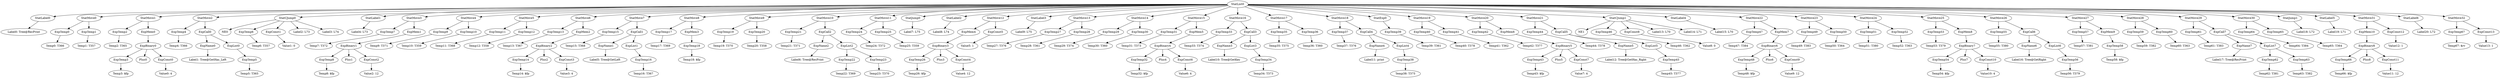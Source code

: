 digraph {
	ordering = out;
	ExpConst13 -> "Value13: 1";
	StatMove32 -> ExpTemp67;
	StatMove32 -> ExpConst13;
	ExpConst12 -> "Value12: 1";
	ExpBinary8 -> ExpTemp66;
	ExpBinary8 -> Plus8;
	ExpBinary8 -> ExpConst11;
	StatJump1 -> "Label18: L72";
	StatMove30 -> ExpTemp64;
	StatMove30 -> ExpTemp65;
	ExpTemp64 -> "Temp64: T384";
	ExpTemp63 -> "Temp63: T382";
	ExpTemp62 -> "Temp62: T381";
	ExpTemp61 -> "Temp61: T383";
	ExpTemp57 -> "Temp57: T381";
	ExpTemp67 -> "Temp67: $rv";
	ExpTemp56 -> "Temp56: T379";
	ExpName6 -> "Label16: Tree@GetRight";
	ExpTemp55 -> "Temp55: T380";
	ExpMem8 -> ExpBinary7;
	ExpBinary7 -> ExpTemp54;
	ExpBinary7 -> Plus7;
	ExpBinary7 -> ExpConst10;
	ExpTemp52 -> "Temp52: T363";
	ExpTemp50 -> "Temp50: T364";
	StatMove24 -> ExpTemp51;
	StatMove24 -> ExpTemp52;
	ExpBinary6 -> ExpTemp48;
	ExpBinary6 -> Plus6;
	ExpBinary6 -> ExpConst9;
	ExpTemp66 -> "Temp66: $fp";
	StatLabel4 -> "Label15: L70";
	ExpTemp60 -> "Temp60: T363";
	ExpTemp46 -> "Temp46: T362";
	ExpList5 -> ExpTemp45;
	ExpCall5 -> ExpName5;
	ExpCall5 -> ExpList5;
	ExpName5 -> "Label12: Tree@GetHas_Right";
	StatMove21 -> ExpTemp44;
	StatMove21 -> ExpCall5;
	ExpMem6 -> ExpBinary5;
	ExpBinary5 -> ExpTemp43;
	ExpBinary5 -> Plus5;
	ExpBinary5 -> ExpConst7;
	ExpTemp43 -> "Temp43: $fp";
	StatMove20 -> ExpTemp42;
	StatMove20 -> ExpMem6;
	StatMove25 -> ExpTemp53;
	StatMove25 -> ExpMem8;
	ExpTemp42 -> "Temp42: T377";
	ExpTemp40 -> "Temp40: T378";
	ExpTemp38 -> "Temp38: T375";
	ExpCall1 -> ExpName1;
	ExpCall1 -> ExpList1;
	ExpName7 -> "Label17: Tree@RecPrint";
	ExpTemp44 -> "Temp44: T378";
	StatJump0 -> "Label7: L75";
	ExpName1 -> "Label5: Tree@GetLeft";
	ExpConst3 -> "Value3: 4";
	ExpTemp30 -> "Temp30: T360";
	ExpBinary2 -> ExpTemp14;
	ExpBinary2 -> Plus2;
	ExpBinary2 -> ExpConst3;
	ExpMem5 -> ExpBinary4;
	StatMove22 -> ExpTemp47;
	StatMove22 -> ExpMem7;
	StatMove6 -> ExpTemp13;
	StatMove6 -> ExpMem2;
	ExpTemp6 -> "Temp6: T357";
	ExpTemp16 -> "Temp16: T367";
	ExpTemp13 -> "Temp13: T367";
	ExpMem1 -> ExpBinary1;
	ExpConst6 -> "Value6: 4";
	ExpTemp34 -> "Temp34: T373";
	StatExp0 -> ExpTemp39;
	ExpConst2 -> "Value2: 12";
	StatMove31 -> ExpMem10;
	StatMove31 -> ExpConst12;
	ExpConst10 -> "Value10: 4";
	ExpBinary1 -> ExpTemp8;
	ExpBinary1 -> Plus1;
	ExpBinary1 -> ExpConst2;
	StatCJump1 -> NE1;
	StatCJump1 -> ExpTemp46;
	StatCJump1 -> ExpConst8;
	StatCJump1 -> "Label13: L70";
	StatCJump1 -> "Label14: L71";
	ExpCall3 -> ExpName3;
	ExpCall3 -> ExpList3;
	ExpTemp11 -> "Temp11: T368";
	StatMove3 -> ExpTemp7;
	StatMove3 -> ExpMem1;
	ExpTemp39 -> "Temp39: T361";
	ExpConst5 -> "Value5: 1";
	ExpList6 -> ExpTemp56;
	ExpTemp45 -> "Temp45: T377";
	ExpConst1 -> "Value1: 0";
	ExpConst0 -> "Value0: 4";
	ExpTemp3 -> "Temp3: $fp";
	ExpMem10 -> ExpBinary8;
	ExpCall6 -> ExpName6;
	ExpCall6 -> ExpList6;
	ExpTemp10 -> "Temp10: T359";
	ExpTemp51 -> "Temp51: T380";
	ExpTemp2 -> "Temp2: T365";
	ExpTemp54 -> "Temp54: $fp";
	StatMove2 -> ExpTemp4;
	StatMove2 -> ExpCall0;
	StatLabel0 -> "Label0: Tree@RecPrint";
	ExpTemp19 -> "Temp19: T370";
	ExpConst11 -> "Value11: 12";
	StatList0 -> StatLabel0;
	StatList0 -> StatMove0;
	StatList0 -> StatMove1;
	StatList0 -> StatMove2;
	StatList0 -> StatCJump0;
	StatList0 -> StatLabel1;
	StatList0 -> StatMove3;
	StatList0 -> StatMove4;
	StatList0 -> StatMove5;
	StatList0 -> StatMove6;
	StatList0 -> StatMove7;
	StatList0 -> StatMove8;
	StatList0 -> StatMove9;
	StatList0 -> StatMove10;
	StatList0 -> StatMove11;
	StatList0 -> StatJump0;
	StatList0 -> StatLabel2;
	StatList0 -> StatMove12;
	StatList0 -> StatLabel3;
	StatList0 -> StatMove13;
	StatList0 -> StatMove14;
	StatList0 -> StatMove15;
	StatList0 -> StatMove16;
	StatList0 -> StatMove17;
	StatList0 -> StatMove18;
	StatList0 -> StatExp0;
	StatList0 -> StatMove19;
	StatList0 -> StatMove20;
	StatList0 -> StatMove21;
	StatList0 -> StatCJump1;
	StatList0 -> StatLabel4;
	StatList0 -> StatMove22;
	StatList0 -> StatMove23;
	StatList0 -> StatMove24;
	StatList0 -> StatMove25;
	StatList0 -> StatMove26;
	StatList0 -> StatMove27;
	StatList0 -> StatMove28;
	StatList0 -> StatMove29;
	StatList0 -> StatMove30;
	StatList0 -> StatJump1;
	StatList0 -> StatLabel5;
	StatList0 -> StatMove31;
	StatList0 -> StatLabel6;
	StatList0 -> StatMove32;
	ExpTemp0 -> "Temp0: T366";
	ExpTemp7 -> "Temp7: T372";
	StatLabel6 -> "Label20: L72";
	StatMove23 -> ExpTemp49;
	StatMove23 -> ExpTemp50;
	ExpTemp12 -> "Temp12: T358";
	ExpTemp33 -> "Temp33: T374";
	ExpMem2 -> ExpBinary2;
	ExpBinary0 -> ExpTemp3;
	ExpBinary0 -> Plus0;
	ExpBinary0 -> ExpConst0;
	StatMove0 -> ExpTemp0;
	StatMove0 -> ExpTemp1;
	ExpTemp59 -> "Temp59: T382";
	StatMove8 -> ExpTemp17;
	StatMove8 -> ExpMem3;
	ExpTemp32 -> "Temp32: $fp";
	StatMove7 -> ExpTemp15;
	StatMove7 -> ExpCall1;
	ExpMem0 -> ExpBinary0;
	ExpMem9 -> ExpTemp58;
	ExpTemp23 -> "Temp23: T370";
	ExpTemp17 -> "Temp17: T369";
	ExpTemp53 -> "Temp53: T379";
	ExpTemp21 -> "Temp21: T371";
	StatLabel1 -> "Label4: L73";
	ExpCall0 -> ExpName0;
	ExpCall0 -> ExpList0;
	ExpCall7 -> ExpName7;
	ExpCall7 -> ExpList7;
	StatMove14 -> ExpTemp29;
	StatMove14 -> ExpTemp30;
	StatLabel5 -> "Label19: L71";
	ExpTemp4 -> "Temp4: T366";
	StatMove12 -> ExpMem4;
	StatMove12 -> ExpConst5;
	ExpTemp14 -> "Temp14: $fp";
	StatMove19 -> ExpTemp40;
	StatMove19 -> ExpTemp41;
	ExpTemp15 -> "Temp15: T368";
	ExpTemp28 -> "Temp28: T361";
	ExpTemp5 -> "Temp5: T365";
	ExpList0 -> ExpTemp5;
	StatCJump0 -> NE0;
	StatCJump0 -> ExpTemp6;
	StatCJump0 -> ExpConst1;
	StatCJump0 -> "Label2: L73";
	StatCJump0 -> "Label3: L74";
	ExpTemp8 -> "Temp8: $fp";
	ExpTemp18 -> "Temp18: $fp";
	ExpConst7 -> "Value7: 4";
	ExpTemp31 -> "Temp31: T373";
	StatMove1 -> ExpTemp2;
	StatMove1 -> ExpMem0;
	ExpMem3 -> ExpTemp18;
	ExpTemp37 -> "Temp37: T376";
	StatMove26 -> ExpTemp55;
	StatMove26 -> ExpCall6;
	ExpTemp48 -> "Temp48: $fp";
	StatMove9 -> ExpTemp19;
	StatMove9 -> ExpTemp20;
	ExpConst8 -> "Value8: 0";
	ExpName0 -> "Label1: Tree@GetHas_Left";
	ExpTemp20 -> "Temp20: T358";
	StatMove10 -> ExpTemp21;
	StatMove10 -> ExpCall2;
	ExpTemp47 -> "Temp47: T384";
	ExpCall2 -> ExpName2;
	ExpCall2 -> ExpList2;
	ExpTemp58 -> "Temp58: $fp";
	ExpName2 -> "Label6: Tree@RecPrint";
	ExpTemp22 -> "Temp22: T369";
	ExpList2 -> ExpTemp22;
	ExpList2 -> ExpTemp23;
	ExpTemp24 -> "Temp24: T372";
	StatMove11 -> ExpTemp24;
	StatMove11 -> ExpTemp25;
	ExpTemp25 -> "Temp25: T359";
	StatMove27 -> ExpTemp57;
	StatMove27 -> ExpMem9;
	ExpConst9 -> "Value9: 12";
	StatMove5 -> ExpTemp11;
	StatMove5 -> ExpTemp12;
	StatMove4 -> ExpTemp9;
	StatMove4 -> ExpTemp10;
	StatLabel2 -> "Label8: L74";
	ExpTemp9 -> "Temp9: T371";
	ExpCall4 -> ExpName4;
	ExpCall4 -> ExpList4;
	ExpTemp41 -> "Temp41: T362";
	ExpTemp26 -> "Temp26: $fp";
	ExpConst4 -> "Value4: 12";
	ExpMem7 -> ExpBinary6;
	ExpBinary3 -> ExpTemp26;
	ExpBinary3 -> Plus3;
	ExpBinary3 -> ExpConst4;
	StatMove15 -> ExpTemp31;
	StatMove15 -> ExpMem5;
	StatLabel3 -> "Label9: L75";
	ExpMem4 -> ExpBinary3;
	ExpName4 -> "Label11: print";
	ExpList4 -> ExpTemp38;
	ExpTemp27 -> "Temp27: T376";
	StatMove13 -> ExpTemp27;
	StatMove13 -> ExpTemp28;
	ExpTemp29 -> "Temp29: T374";
	ExpTemp49 -> "Temp49: T383";
	StatMove16 -> ExpTemp33;
	StatMove16 -> ExpCall3;
	ExpList7 -> ExpTemp62;
	ExpList7 -> ExpTemp63;
	StatMove28 -> ExpTemp59;
	StatMove28 -> ExpTemp60;
	ExpName3 -> "Label10: Tree@GetKey";
	ExpList3 -> ExpTemp34;
	ExpTemp65 -> "Temp65: T364";
	StatMove29 -> ExpTemp61;
	StatMove29 -> ExpCall7;
	ExpList1 -> ExpTemp16;
	ExpBinary4 -> ExpTemp32;
	ExpBinary4 -> Plus4;
	ExpBinary4 -> ExpConst6;
	ExpTemp1 -> "Temp1: T357";
	ExpTemp35 -> "Temp35: T375";
	StatMove17 -> ExpTemp35;
	StatMove17 -> ExpTemp36;
	ExpTemp36 -> "Temp36: T360";
	StatMove18 -> ExpTemp37;
	StatMove18 -> ExpCall4;
}

